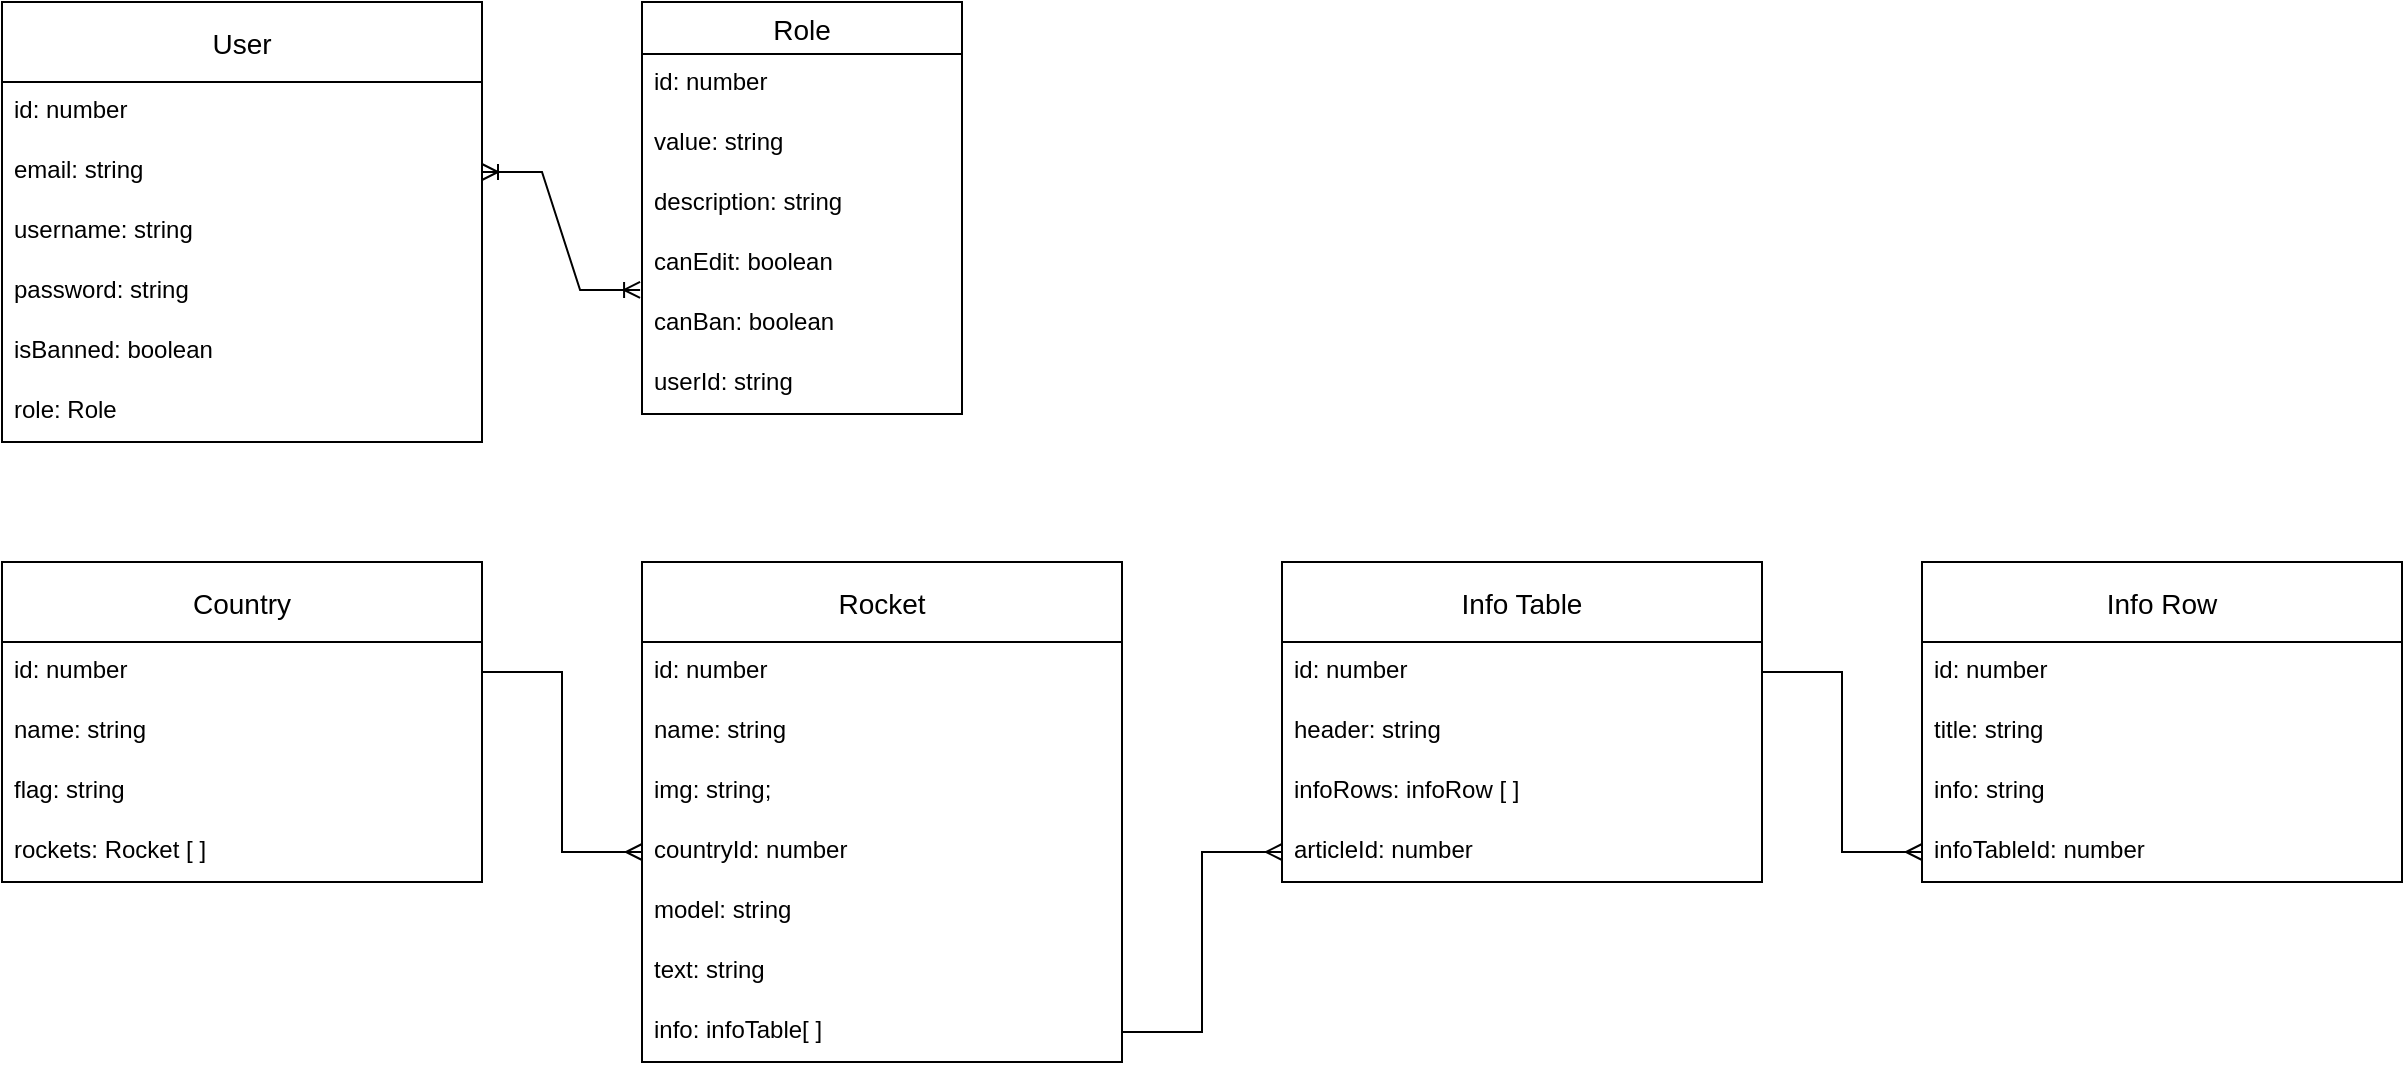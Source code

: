 <mxfile version="20.8.23" type="github">
  <diagram name="Страница 1" id="E8N-IGeR4Ud7PVyer7-W">
    <mxGraphModel dx="1360" dy="775" grid="1" gridSize="10" guides="1" tooltips="1" connect="1" arrows="1" fold="1" page="1" pageScale="1" pageWidth="1654" pageHeight="2336" math="0" shadow="0">
      <root>
        <mxCell id="0" />
        <mxCell id="1" parent="0" />
        <mxCell id="Oksajs-R0Fy1xgsfcWaM-1" value="Country" style="swimlane;fontStyle=0;childLayout=stackLayout;horizontal=1;startSize=40;horizontalStack=0;resizeParent=1;resizeParentMax=0;resizeLast=0;collapsible=1;marginBottom=0;align=center;fontSize=14;" parent="1" vertex="1">
          <mxGeometry x="40" y="400" width="240" height="160" as="geometry" />
        </mxCell>
        <mxCell id="Oksajs-R0Fy1xgsfcWaM-4" value="id: number" style="text;strokeColor=none;fillColor=none;spacingLeft=4;spacingRight=4;overflow=hidden;rotatable=0;points=[[0,0.5],[1,0.5]];portConstraint=eastwest;fontSize=12;" parent="Oksajs-R0Fy1xgsfcWaM-1" vertex="1">
          <mxGeometry y="40" width="240" height="30" as="geometry" />
        </mxCell>
        <mxCell id="Oksajs-R0Fy1xgsfcWaM-2" value="name: string" style="text;strokeColor=none;fillColor=none;spacingLeft=4;spacingRight=4;overflow=hidden;rotatable=0;points=[[0,0.5],[1,0.5]];portConstraint=eastwest;fontSize=12;" parent="Oksajs-R0Fy1xgsfcWaM-1" vertex="1">
          <mxGeometry y="70" width="240" height="30" as="geometry" />
        </mxCell>
        <mxCell id="Oksajs-R0Fy1xgsfcWaM-5" value="flag: string" style="text;strokeColor=none;fillColor=none;spacingLeft=4;spacingRight=4;overflow=hidden;rotatable=0;points=[[0,0.5],[1,0.5]];portConstraint=eastwest;fontSize=12;" parent="Oksajs-R0Fy1xgsfcWaM-1" vertex="1">
          <mxGeometry y="100" width="240" height="30" as="geometry" />
        </mxCell>
        <mxCell id="Oksajs-R0Fy1xgsfcWaM-6" value="rockets: Rocket [ ]" style="text;strokeColor=none;fillColor=none;spacingLeft=4;spacingRight=4;overflow=hidden;rotatable=0;points=[[0,0.5],[1,0.5]];portConstraint=eastwest;fontSize=12;" parent="Oksajs-R0Fy1xgsfcWaM-1" vertex="1">
          <mxGeometry y="130" width="240" height="30" as="geometry" />
        </mxCell>
        <mxCell id="Oksajs-R0Fy1xgsfcWaM-8" value="Rocket" style="swimlane;fontStyle=0;childLayout=stackLayout;horizontal=1;startSize=40;horizontalStack=0;resizeParent=1;resizeParentMax=0;resizeLast=0;collapsible=1;marginBottom=0;align=center;fontSize=14;" parent="1" vertex="1">
          <mxGeometry x="360" y="400" width="240" height="250" as="geometry" />
        </mxCell>
        <mxCell id="Oksajs-R0Fy1xgsfcWaM-9" value="id: number" style="text;strokeColor=none;fillColor=none;spacingLeft=4;spacingRight=4;overflow=hidden;rotatable=0;points=[[0,0.5],[1,0.5]];portConstraint=eastwest;fontSize=12;" parent="Oksajs-R0Fy1xgsfcWaM-8" vertex="1">
          <mxGeometry y="40" width="240" height="30" as="geometry" />
        </mxCell>
        <mxCell id="Oksajs-R0Fy1xgsfcWaM-10" value="name: string" style="text;strokeColor=none;fillColor=none;spacingLeft=4;spacingRight=4;overflow=hidden;rotatable=0;points=[[0,0.5],[1,0.5]];portConstraint=eastwest;fontSize=12;" parent="Oksajs-R0Fy1xgsfcWaM-8" vertex="1">
          <mxGeometry y="70" width="240" height="30" as="geometry" />
        </mxCell>
        <mxCell id="Oksajs-R0Fy1xgsfcWaM-11" value="img: string;" style="text;strokeColor=none;fillColor=none;spacingLeft=4;spacingRight=4;overflow=hidden;rotatable=0;points=[[0,0.5],[1,0.5]];portConstraint=eastwest;fontSize=12;" parent="Oksajs-R0Fy1xgsfcWaM-8" vertex="1">
          <mxGeometry y="100" width="240" height="30" as="geometry" />
        </mxCell>
        <mxCell id="Oksajs-R0Fy1xgsfcWaM-12" value="countryId: number" style="text;strokeColor=none;fillColor=none;spacingLeft=4;spacingRight=4;overflow=hidden;rotatable=0;points=[[0,0.5],[1,0.5]];portConstraint=eastwest;fontSize=12;" parent="Oksajs-R0Fy1xgsfcWaM-8" vertex="1">
          <mxGeometry y="130" width="240" height="30" as="geometry" />
        </mxCell>
        <mxCell id="nDDBceRkvmFoYyYb-wPq-1" value="model: string" style="text;strokeColor=none;fillColor=none;spacingLeft=4;spacingRight=4;overflow=hidden;rotatable=0;points=[[0,0.5],[1,0.5]];portConstraint=eastwest;fontSize=12;" vertex="1" parent="Oksajs-R0Fy1xgsfcWaM-8">
          <mxGeometry y="160" width="240" height="30" as="geometry" />
        </mxCell>
        <mxCell id="nDDBceRkvmFoYyYb-wPq-2" value="text: string" style="text;strokeColor=none;fillColor=none;spacingLeft=4;spacingRight=4;overflow=hidden;rotatable=0;points=[[0,0.5],[1,0.5]];portConstraint=eastwest;fontSize=12;" vertex="1" parent="Oksajs-R0Fy1xgsfcWaM-8">
          <mxGeometry y="190" width="240" height="30" as="geometry" />
        </mxCell>
        <mxCell id="nDDBceRkvmFoYyYb-wPq-3" value="info: infoTable[ ]" style="text;strokeColor=none;fillColor=none;spacingLeft=4;spacingRight=4;overflow=hidden;rotatable=0;points=[[0,0.5],[1,0.5]];portConstraint=eastwest;fontSize=12;" vertex="1" parent="Oksajs-R0Fy1xgsfcWaM-8">
          <mxGeometry y="220" width="240" height="30" as="geometry" />
        </mxCell>
        <mxCell id="Oksajs-R0Fy1xgsfcWaM-15" style="edgeStyle=orthogonalEdgeStyle;rounded=0;orthogonalLoop=1;jettySize=auto;html=1;entryX=0;entryY=0.5;entryDx=0;entryDy=0;endArrow=ERmany;endFill=0;" parent="1" source="Oksajs-R0Fy1xgsfcWaM-4" target="Oksajs-R0Fy1xgsfcWaM-12" edge="1">
          <mxGeometry relative="1" as="geometry" />
        </mxCell>
        <mxCell id="Oksajs-R0Fy1xgsfcWaM-20" value="Info Table" style="swimlane;fontStyle=0;childLayout=stackLayout;horizontal=1;startSize=40;horizontalStack=0;resizeParent=1;resizeParentMax=0;resizeLast=0;collapsible=1;marginBottom=0;align=center;fontSize=14;" parent="1" vertex="1">
          <mxGeometry x="680" y="400" width="240" height="160" as="geometry" />
        </mxCell>
        <mxCell id="Oksajs-R0Fy1xgsfcWaM-21" value="id: number" style="text;strokeColor=none;fillColor=none;spacingLeft=4;spacingRight=4;overflow=hidden;rotatable=0;points=[[0,0.5],[1,0.5]];portConstraint=eastwest;fontSize=12;" parent="Oksajs-R0Fy1xgsfcWaM-20" vertex="1">
          <mxGeometry y="40" width="240" height="30" as="geometry" />
        </mxCell>
        <mxCell id="Oksajs-R0Fy1xgsfcWaM-22" value="header: string" style="text;strokeColor=none;fillColor=none;spacingLeft=4;spacingRight=4;overflow=hidden;rotatable=0;points=[[0,0.5],[1,0.5]];portConstraint=eastwest;fontSize=12;" parent="Oksajs-R0Fy1xgsfcWaM-20" vertex="1">
          <mxGeometry y="70" width="240" height="30" as="geometry" />
        </mxCell>
        <mxCell id="Oksajs-R0Fy1xgsfcWaM-23" value="infoRows: infoRow [ ] " style="text;strokeColor=none;fillColor=none;spacingLeft=4;spacingRight=4;overflow=hidden;rotatable=0;points=[[0,0.5],[1,0.5]];portConstraint=eastwest;fontSize=12;" parent="Oksajs-R0Fy1xgsfcWaM-20" vertex="1">
          <mxGeometry y="100" width="240" height="30" as="geometry" />
        </mxCell>
        <mxCell id="Oksajs-R0Fy1xgsfcWaM-25" value="articleId: number" style="text;strokeColor=none;fillColor=none;spacingLeft=4;spacingRight=4;overflow=hidden;rotatable=0;points=[[0,0.5],[1,0.5]];portConstraint=eastwest;fontSize=12;" parent="Oksajs-R0Fy1xgsfcWaM-20" vertex="1">
          <mxGeometry y="130" width="240" height="30" as="geometry" />
        </mxCell>
        <mxCell id="Oksajs-R0Fy1xgsfcWaM-26" style="edgeStyle=orthogonalEdgeStyle;rounded=0;orthogonalLoop=1;jettySize=auto;html=1;exitX=1;exitY=0.5;exitDx=0;exitDy=0;entryX=0;entryY=0.5;entryDx=0;entryDy=0;endArrow=ERmany;endFill=0;" parent="1" source="nDDBceRkvmFoYyYb-wPq-3" target="Oksajs-R0Fy1xgsfcWaM-25" edge="1">
          <mxGeometry relative="1" as="geometry">
            <mxPoint x="400" y="755" as="sourcePoint" />
          </mxGeometry>
        </mxCell>
        <mxCell id="Oksajs-R0Fy1xgsfcWaM-27" value="Info Row" style="swimlane;fontStyle=0;childLayout=stackLayout;horizontal=1;startSize=40;horizontalStack=0;resizeParent=1;resizeParentMax=0;resizeLast=0;collapsible=1;marginBottom=0;align=center;fontSize=14;" parent="1" vertex="1">
          <mxGeometry x="1000" y="400" width="240" height="160" as="geometry" />
        </mxCell>
        <mxCell id="Oksajs-R0Fy1xgsfcWaM-28" value="id: number" style="text;strokeColor=none;fillColor=none;spacingLeft=4;spacingRight=4;overflow=hidden;rotatable=0;points=[[0,0.5],[1,0.5]];portConstraint=eastwest;fontSize=12;" parent="Oksajs-R0Fy1xgsfcWaM-27" vertex="1">
          <mxGeometry y="40" width="240" height="30" as="geometry" />
        </mxCell>
        <mxCell id="Oksajs-R0Fy1xgsfcWaM-29" value="title: string" style="text;strokeColor=none;fillColor=none;spacingLeft=4;spacingRight=4;overflow=hidden;rotatable=0;points=[[0,0.5],[1,0.5]];portConstraint=eastwest;fontSize=12;" parent="Oksajs-R0Fy1xgsfcWaM-27" vertex="1">
          <mxGeometry y="70" width="240" height="30" as="geometry" />
        </mxCell>
        <mxCell id="Oksajs-R0Fy1xgsfcWaM-30" value="info: string" style="text;strokeColor=none;fillColor=none;spacingLeft=4;spacingRight=4;overflow=hidden;rotatable=0;points=[[0,0.5],[1,0.5]];portConstraint=eastwest;fontSize=12;" parent="Oksajs-R0Fy1xgsfcWaM-27" vertex="1">
          <mxGeometry y="100" width="240" height="30" as="geometry" />
        </mxCell>
        <mxCell id="Oksajs-R0Fy1xgsfcWaM-31" value="infoTableId: number" style="text;strokeColor=none;fillColor=none;spacingLeft=4;spacingRight=4;overflow=hidden;rotatable=0;points=[[0,0.5],[1,0.5]];portConstraint=eastwest;fontSize=12;" parent="Oksajs-R0Fy1xgsfcWaM-27" vertex="1">
          <mxGeometry y="130" width="240" height="30" as="geometry" />
        </mxCell>
        <mxCell id="Oksajs-R0Fy1xgsfcWaM-32" style="edgeStyle=orthogonalEdgeStyle;rounded=0;orthogonalLoop=1;jettySize=auto;html=1;exitX=1;exitY=0.5;exitDx=0;exitDy=0;entryX=0;entryY=0.5;entryDx=0;entryDy=0;endArrow=ERmany;endFill=0;" parent="1" source="Oksajs-R0Fy1xgsfcWaM-21" target="Oksajs-R0Fy1xgsfcWaM-31" edge="1">
          <mxGeometry relative="1" as="geometry" />
        </mxCell>
        <mxCell id="Oksajs-R0Fy1xgsfcWaM-33" value="User" style="swimlane;fontStyle=0;childLayout=stackLayout;horizontal=1;startSize=40;horizontalStack=0;resizeParent=1;resizeParentMax=0;resizeLast=0;collapsible=1;marginBottom=0;align=center;fontSize=14;" parent="1" vertex="1">
          <mxGeometry x="40" y="120" width="240" height="220" as="geometry" />
        </mxCell>
        <mxCell id="Oksajs-R0Fy1xgsfcWaM-34" value="id: number" style="text;strokeColor=none;fillColor=none;spacingLeft=4;spacingRight=4;overflow=hidden;rotatable=0;points=[[0,0.5],[1,0.5]];portConstraint=eastwest;fontSize=12;" parent="Oksajs-R0Fy1xgsfcWaM-33" vertex="1">
          <mxGeometry y="40" width="240" height="30" as="geometry" />
        </mxCell>
        <mxCell id="Oksajs-R0Fy1xgsfcWaM-35" value="email: string" style="text;strokeColor=none;fillColor=none;spacingLeft=4;spacingRight=4;overflow=hidden;rotatable=0;points=[[0,0.5],[1,0.5]];portConstraint=eastwest;fontSize=12;" parent="Oksajs-R0Fy1xgsfcWaM-33" vertex="1">
          <mxGeometry y="70" width="240" height="30" as="geometry" />
        </mxCell>
        <mxCell id="Oksajs-R0Fy1xgsfcWaM-36" value="username: string" style="text;strokeColor=none;fillColor=none;spacingLeft=4;spacingRight=4;overflow=hidden;rotatable=0;points=[[0,0.5],[1,0.5]];portConstraint=eastwest;fontSize=12;" parent="Oksajs-R0Fy1xgsfcWaM-33" vertex="1">
          <mxGeometry y="100" width="240" height="30" as="geometry" />
        </mxCell>
        <mxCell id="Oksajs-R0Fy1xgsfcWaM-37" value="password: string" style="text;strokeColor=none;fillColor=none;spacingLeft=4;spacingRight=4;overflow=hidden;rotatable=0;points=[[0,0.5],[1,0.5]];portConstraint=eastwest;fontSize=12;" parent="Oksajs-R0Fy1xgsfcWaM-33" vertex="1">
          <mxGeometry y="130" width="240" height="30" as="geometry" />
        </mxCell>
        <mxCell id="Oksajs-R0Fy1xgsfcWaM-38" value="isBanned: boolean" style="text;strokeColor=none;fillColor=none;spacingLeft=4;spacingRight=4;overflow=hidden;rotatable=0;points=[[0,0.5],[1,0.5]];portConstraint=eastwest;fontSize=12;" parent="Oksajs-R0Fy1xgsfcWaM-33" vertex="1">
          <mxGeometry y="160" width="240" height="30" as="geometry" />
        </mxCell>
        <mxCell id="nDDBceRkvmFoYyYb-wPq-9" value="role: Role" style="text;strokeColor=none;fillColor=none;spacingLeft=4;spacingRight=4;overflow=hidden;rotatable=0;points=[[0,0.5],[1,0.5]];portConstraint=eastwest;fontSize=12;" vertex="1" parent="Oksajs-R0Fy1xgsfcWaM-33">
          <mxGeometry y="190" width="240" height="30" as="geometry" />
        </mxCell>
        <mxCell id="Oksajs-R0Fy1xgsfcWaM-39" value="Role" style="swimlane;fontStyle=0;childLayout=stackLayout;horizontal=1;startSize=26;horizontalStack=0;resizeParent=1;resizeParentMax=0;resizeLast=0;collapsible=1;marginBottom=0;align=center;fontSize=14;" parent="1" vertex="1">
          <mxGeometry x="360" y="120" width="160" height="206" as="geometry" />
        </mxCell>
        <mxCell id="Oksajs-R0Fy1xgsfcWaM-40" value="id: number" style="text;strokeColor=none;fillColor=none;spacingLeft=4;spacingRight=4;overflow=hidden;rotatable=0;points=[[0,0.5],[1,0.5]];portConstraint=eastwest;fontSize=12;" parent="Oksajs-R0Fy1xgsfcWaM-39" vertex="1">
          <mxGeometry y="26" width="160" height="30" as="geometry" />
        </mxCell>
        <mxCell id="nDDBceRkvmFoYyYb-wPq-11" value="value: string" style="text;strokeColor=none;fillColor=none;spacingLeft=4;spacingRight=4;overflow=hidden;rotatable=0;points=[[0,0.5],[1,0.5]];portConstraint=eastwest;fontSize=12;" vertex="1" parent="Oksajs-R0Fy1xgsfcWaM-39">
          <mxGeometry y="56" width="160" height="30" as="geometry" />
        </mxCell>
        <mxCell id="nDDBceRkvmFoYyYb-wPq-10" value="description: string" style="text;strokeColor=none;fillColor=none;spacingLeft=4;spacingRight=4;overflow=hidden;rotatable=0;points=[[0,0.5],[1,0.5]];portConstraint=eastwest;fontSize=12;" vertex="1" parent="Oksajs-R0Fy1xgsfcWaM-39">
          <mxGeometry y="86" width="160" height="30" as="geometry" />
        </mxCell>
        <mxCell id="Oksajs-R0Fy1xgsfcWaM-41" value="canEdit: boolean" style="text;strokeColor=none;fillColor=none;spacingLeft=4;spacingRight=4;overflow=hidden;rotatable=0;points=[[0,0.5],[1,0.5]];portConstraint=eastwest;fontSize=12;" parent="Oksajs-R0Fy1xgsfcWaM-39" vertex="1">
          <mxGeometry y="116" width="160" height="30" as="geometry" />
        </mxCell>
        <mxCell id="Oksajs-R0Fy1xgsfcWaM-42" value="canBan: boolean" style="text;strokeColor=none;fillColor=none;spacingLeft=4;spacingRight=4;overflow=hidden;rotatable=0;points=[[0,0.5],[1,0.5]];portConstraint=eastwest;fontSize=12;" parent="Oksajs-R0Fy1xgsfcWaM-39" vertex="1">
          <mxGeometry y="146" width="160" height="30" as="geometry" />
        </mxCell>
        <mxCell id="Oksajs-R0Fy1xgsfcWaM-44" value="userId: string" style="text;strokeColor=none;fillColor=none;spacingLeft=4;spacingRight=4;overflow=hidden;rotatable=0;points=[[0,0.5],[1,0.5]];portConstraint=eastwest;fontSize=12;" parent="Oksajs-R0Fy1xgsfcWaM-39" vertex="1">
          <mxGeometry y="176" width="160" height="30" as="geometry" />
        </mxCell>
        <mxCell id="Oksajs-R0Fy1xgsfcWaM-46" value="" style="edgeStyle=entityRelationEdgeStyle;fontSize=12;html=1;endArrow=ERoneToMany;rounded=0;entryX=1;entryY=0.5;entryDx=0;entryDy=0;exitX=-0.006;exitY=-0.067;exitDx=0;exitDy=0;exitPerimeter=0;startArrow=ERoneToMany;startFill=0;" parent="1" source="Oksajs-R0Fy1xgsfcWaM-42" target="Oksajs-R0Fy1xgsfcWaM-35" edge="1">
          <mxGeometry width="100" height="100" relative="1" as="geometry">
            <mxPoint x="590" y="500" as="sourcePoint" />
            <mxPoint x="690" y="400" as="targetPoint" />
          </mxGeometry>
        </mxCell>
      </root>
    </mxGraphModel>
  </diagram>
</mxfile>
